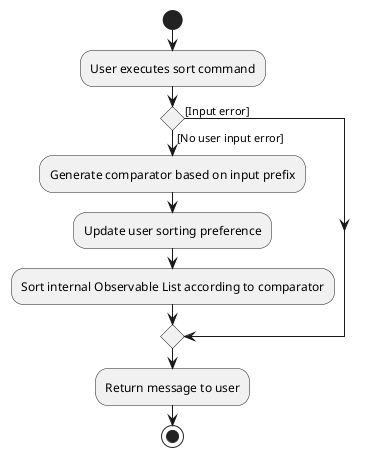 @startuml
start
:User executes sort command;

if() then ([No user input error])
:Generate comparator based on input prefix;

:Update user sorting preference;

:Sort internal Observable List according to comparator;
else ([Input error])
endif
:Return message to user;
stop
@enduml
